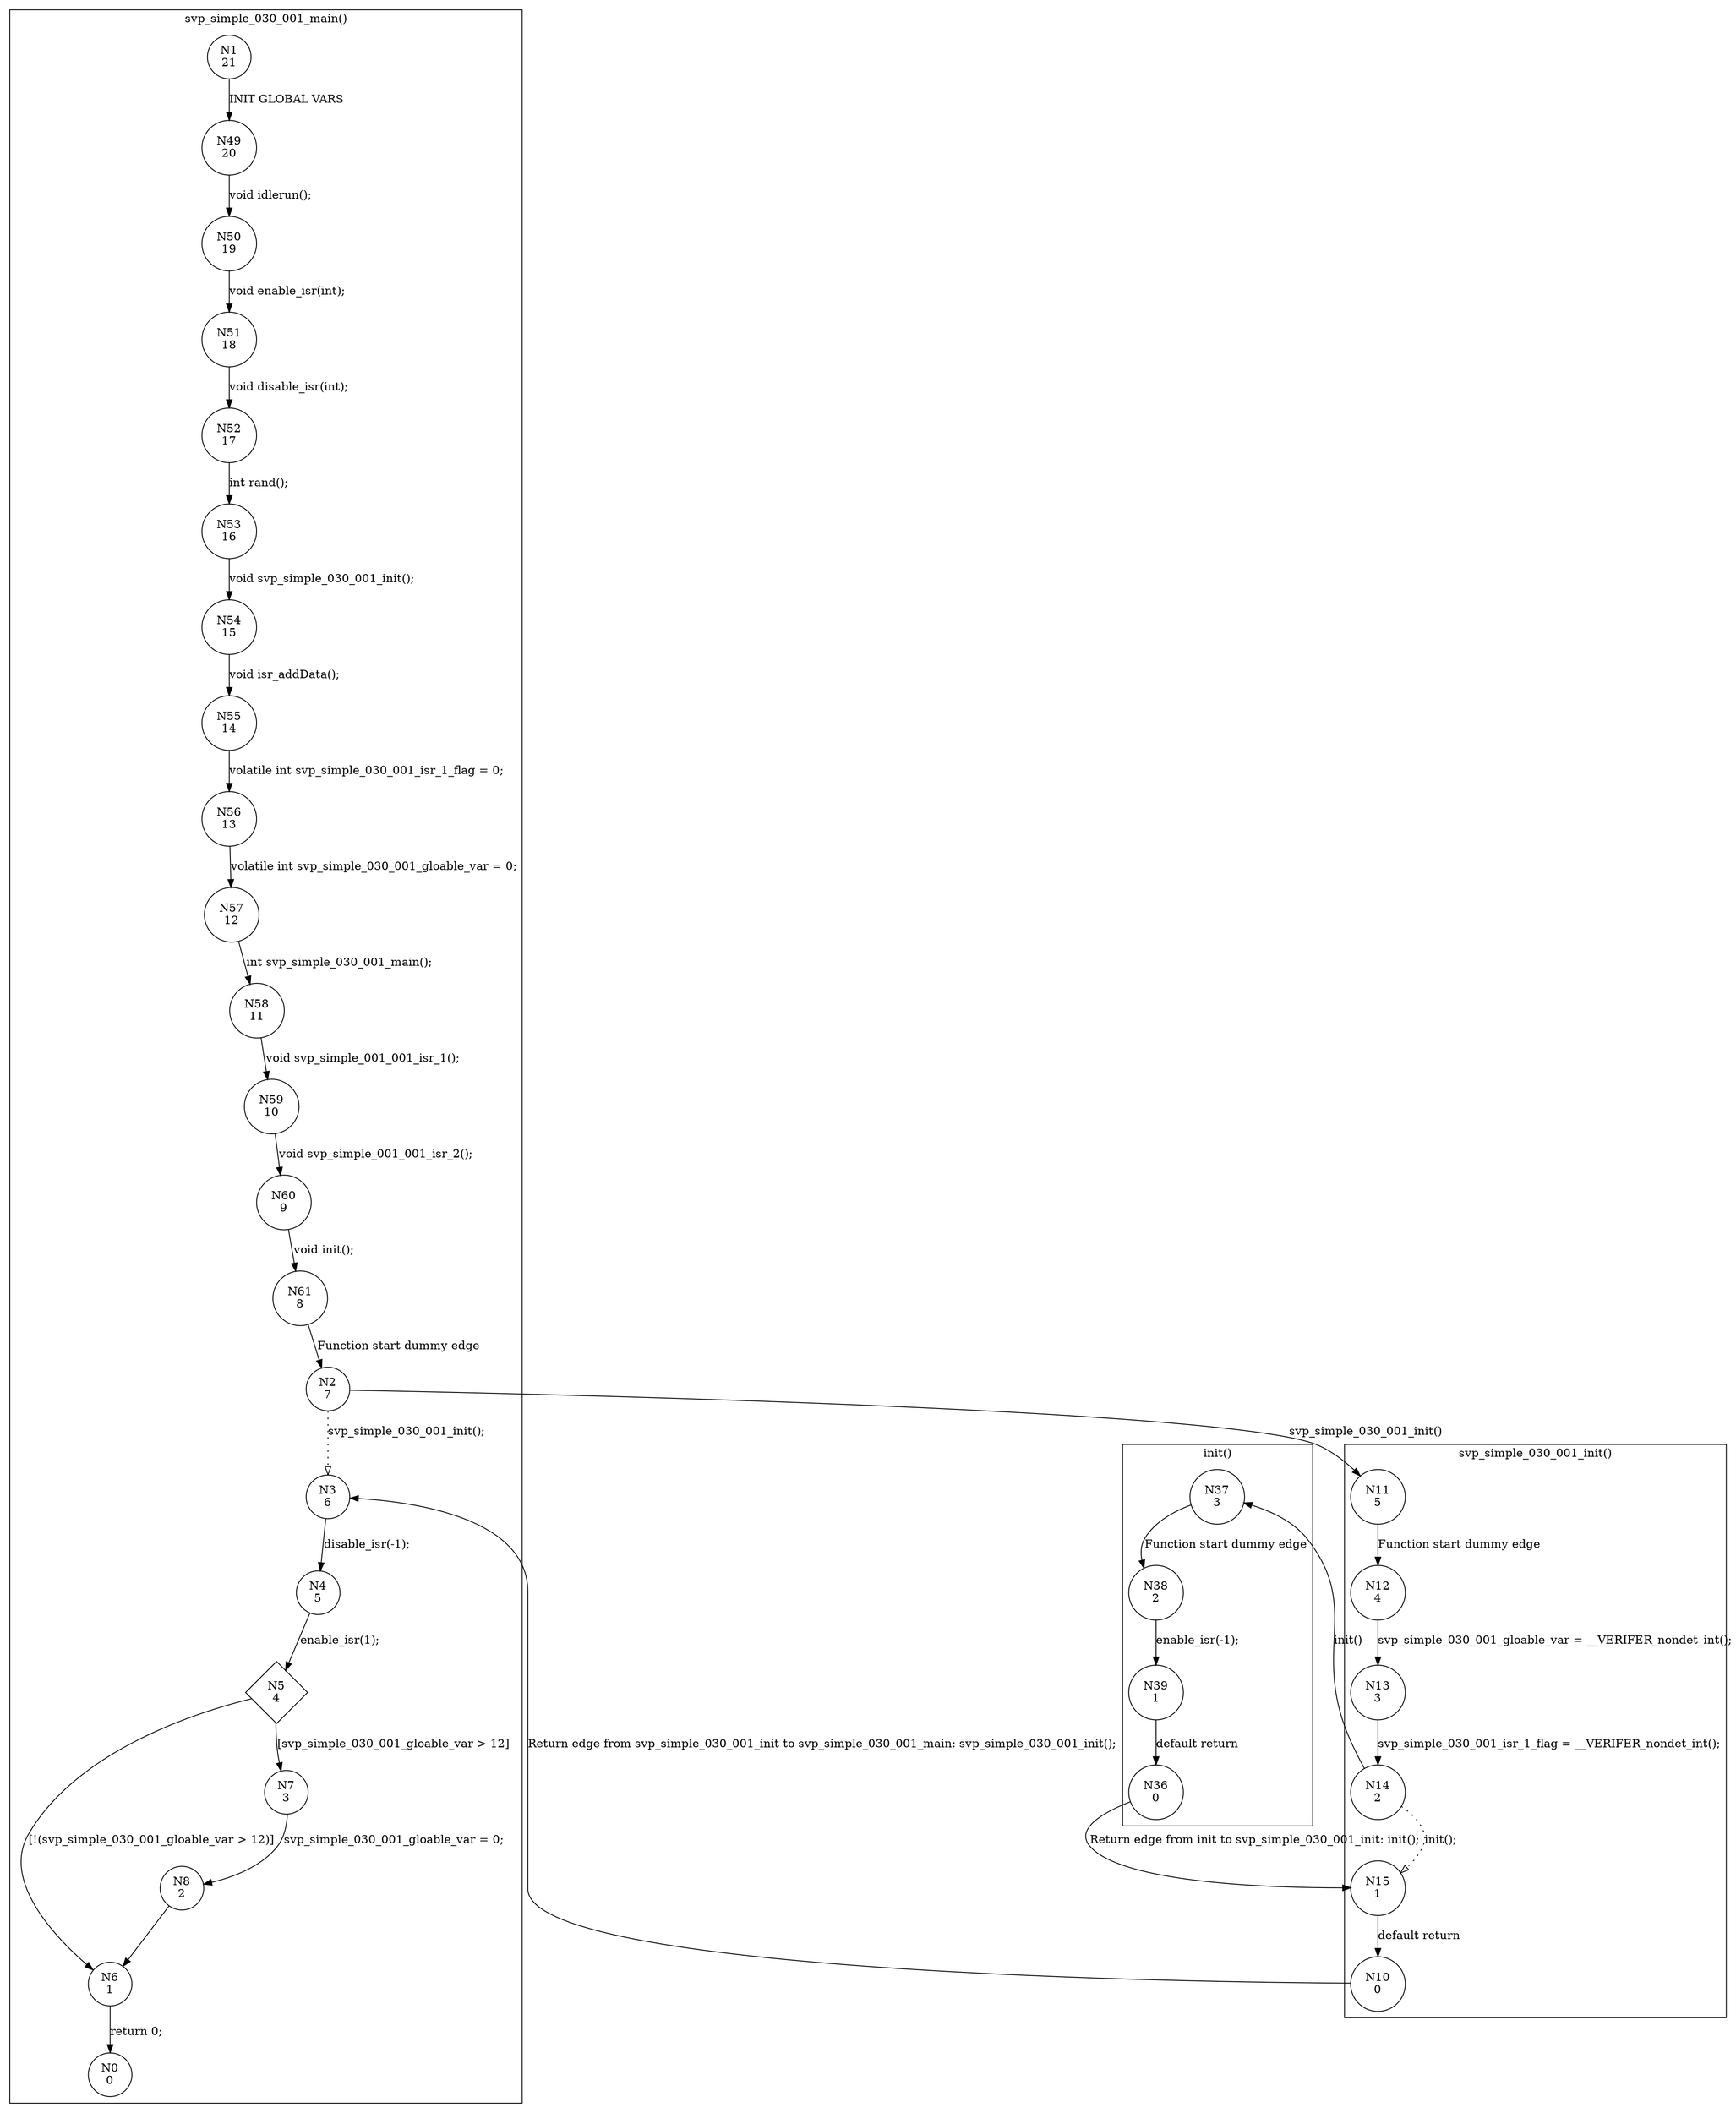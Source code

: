 digraph CFA {
1 [shape="circle" label="N1\n21"]
49 [shape="circle" label="N49\n20"]
50 [shape="circle" label="N50\n19"]
51 [shape="circle" label="N51\n18"]
52 [shape="circle" label="N52\n17"]
53 [shape="circle" label="N53\n16"]
54 [shape="circle" label="N54\n15"]
55 [shape="circle" label="N55\n14"]
56 [shape="circle" label="N56\n13"]
57 [shape="circle" label="N57\n12"]
58 [shape="circle" label="N58\n11"]
59 [shape="circle" label="N59\n10"]
60 [shape="circle" label="N60\n9"]
61 [shape="circle" label="N61\n8"]
2 [shape="circle" label="N2\n7"]
11 [shape="circle" label="N11\n5"]
12 [shape="circle" label="N12\n4"]
13 [shape="circle" label="N13\n3"]
14 [shape="circle" label="N14\n2"]
37 [shape="circle" label="N37\n3"]
38 [shape="circle" label="N38\n2"]
39 [shape="circle" label="N39\n1"]
36 [shape="circle" label="N36\n0"]
15 [shape="circle" label="N15\n1"]
10 [shape="circle" label="N10\n0"]
3 [shape="circle" label="N3\n6"]
4 [shape="circle" label="N4\n5"]
5 [shape="diamond" label="N5\n4"]
6 [shape="circle" label="N6\n1"]
0 [shape="circle" label="N0\n0"]
7 [shape="circle" label="N7\n3"]
8 [shape="circle" label="N8\n2"]
node [shape="circle"]
subgraph cluster_idlerun {
label="idlerun()"
}
subgraph cluster_init {
label="init()"
37 -> 38 [label="Function start dummy edge"]
38 -> 39 [label="enable_isr(-1);"]
39 -> 36 [label="default return"]}
subgraph cluster_isr_addData {
label="isr_addData()"
}
subgraph cluster_svp_simple_001_001_isr_1 {
label="svp_simple_001_001_isr_1()"
}
subgraph cluster_svp_simple_001_001_isr_2 {
label="svp_simple_001_001_isr_2()"
}
subgraph cluster_svp_simple_030_001_init {
label="svp_simple_030_001_init()"
11 -> 12 [label="Function start dummy edge"]
12 -> 13 [label="svp_simple_030_001_gloable_var = __VERIFER_nondet_int();"]
13 -> 14 [label="svp_simple_030_001_isr_1_flag = __VERIFER_nondet_int();"]
14 -> 15 [label="init();" style="dotted" arrowhead="empty"]
15 -> 10 [label="default return"]}
subgraph cluster_svp_simple_030_001_main {
label="svp_simple_030_001_main()"
1 -> 49 [label="INIT GLOBAL VARS"]
49 -> 50 [label="void idlerun();"]
50 -> 51 [label="void enable_isr(int);"]
51 -> 52 [label="void disable_isr(int);"]
52 -> 53 [label="int rand();"]
53 -> 54 [label="void svp_simple_030_001_init();"]
54 -> 55 [label="void isr_addData();"]
55 -> 56 [label="volatile int svp_simple_030_001_isr_1_flag = 0;"]
56 -> 57 [label="volatile int svp_simple_030_001_gloable_var = 0;"]
57 -> 58 [label="int svp_simple_030_001_main();"]
58 -> 59 [label="void svp_simple_001_001_isr_1();"]
59 -> 60 [label="void svp_simple_001_001_isr_2();"]
60 -> 61 [label="void init();"]
61 -> 2 [label="Function start dummy edge"]
2 -> 3 [label="svp_simple_030_001_init();" style="dotted" arrowhead="empty"]
3 -> 4 [label="disable_isr(-1);"]
4 -> 5 [label="enable_isr(1);"]
5 -> 7 [label="[svp_simple_030_001_gloable_var > 12]"]
5 -> 6 [label="[!(svp_simple_030_001_gloable_var > 12)]"]
6 -> 0 [label="return 0;"]
7 -> 8 [label="svp_simple_030_001_gloable_var = 0;"]
8 -> 6 [label=""]}
2 -> 11 [label="svp_simple_030_001_init()"]
14 -> 37 [label="init()"]
36 -> 15 [label="Return edge from init to svp_simple_030_001_init: init();"]
10 -> 3 [label="Return edge from svp_simple_030_001_init to svp_simple_030_001_main: svp_simple_030_001_init();"]}